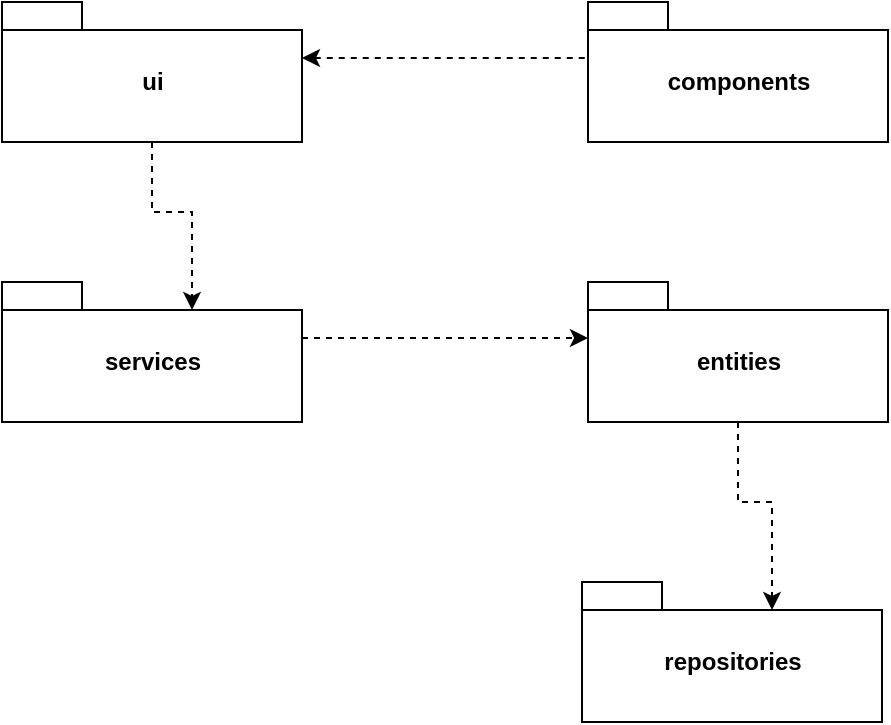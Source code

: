 <mxfile version="13.7.9" type="device"><diagram id="sJ0DLttMvb4TO0hkLlTb" name="Page-1"><mxGraphModel dx="1086" dy="806" grid="1" gridSize="10" guides="1" tooltips="1" connect="1" arrows="1" fold="1" page="1" pageScale="1" pageWidth="827" pageHeight="1169" math="0" shadow="0"><root><mxCell id="0"/><mxCell id="1" parent="0"/><mxCell id="DJFDQIU9Fr0P4l9Sinmo-13" style="edgeStyle=orthogonalEdgeStyle;rounded=0;orthogonalLoop=1;jettySize=auto;html=1;exitX=0;exitY=0;exitDx=150;exitDy=28;exitPerimeter=0;entryX=0;entryY=0;entryDx=0;entryDy=28;entryPerimeter=0;dashed=1;startArrow=classic;startFill=1;endArrow=none;endFill=0;" parent="1" source="DJFDQIU9Fr0P4l9Sinmo-1" target="DJFDQIU9Fr0P4l9Sinmo-2" edge="1"><mxGeometry relative="1" as="geometry"/></mxCell><mxCell id="8MCRm_aucj75Gjbt6AHx-4" style="edgeStyle=orthogonalEdgeStyle;rounded=0;orthogonalLoop=1;jettySize=auto;html=1;exitX=0.5;exitY=1;exitDx=0;exitDy=0;exitPerimeter=0;entryX=0;entryY=0;entryDx=95;entryDy=14;entryPerimeter=0;dashed=1;" parent="1" source="DJFDQIU9Fr0P4l9Sinmo-1" target="8MCRm_aucj75Gjbt6AHx-1" edge="1"><mxGeometry relative="1" as="geometry"/></mxCell><mxCell id="DJFDQIU9Fr0P4l9Sinmo-1" value="ui" style="shape=folder;fontStyle=1;spacingTop=10;tabWidth=40;tabHeight=14;tabPosition=left;html=1;" parent="1" vertex="1"><mxGeometry x="90" y="190" width="150" height="70" as="geometry"/></mxCell><mxCell id="DJFDQIU9Fr0P4l9Sinmo-2" value="components" style="shape=folder;fontStyle=1;spacingTop=10;tabWidth=40;tabHeight=14;tabPosition=left;html=1;" parent="1" vertex="1"><mxGeometry x="383" y="190" width="150" height="70" as="geometry"/></mxCell><mxCell id="8MCRm_aucj75Gjbt6AHx-8" style="edgeStyle=orthogonalEdgeStyle;rounded=0;orthogonalLoop=1;jettySize=auto;html=1;exitX=0;exitY=0;exitDx=150;exitDy=28;exitPerimeter=0;entryX=0;entryY=0;entryDx=0;entryDy=28;entryPerimeter=0;dashed=1;" parent="1" source="8MCRm_aucj75Gjbt6AHx-1" target="8MCRm_aucj75Gjbt6AHx-2" edge="1"><mxGeometry relative="1" as="geometry"/></mxCell><mxCell id="8MCRm_aucj75Gjbt6AHx-1" value="services" style="shape=folder;fontStyle=1;spacingTop=10;tabWidth=40;tabHeight=14;tabPosition=left;html=1;" parent="1" vertex="1"><mxGeometry x="90" y="330" width="150" height="70" as="geometry"/></mxCell><mxCell id="Ho5-g6KPKAA-g7_RNJ4Q-1" style="edgeStyle=orthogonalEdgeStyle;rounded=0;orthogonalLoop=1;jettySize=auto;html=1;exitX=0.5;exitY=1;exitDx=0;exitDy=0;exitPerimeter=0;entryX=0;entryY=0;entryDx=95;entryDy=14;entryPerimeter=0;dashed=1;" edge="1" parent="1" source="8MCRm_aucj75Gjbt6AHx-2" target="8MCRm_aucj75Gjbt6AHx-3"><mxGeometry relative="1" as="geometry"/></mxCell><mxCell id="8MCRm_aucj75Gjbt6AHx-2" value="entities" style="shape=folder;fontStyle=1;spacingTop=10;tabWidth=40;tabHeight=14;tabPosition=left;html=1;" parent="1" vertex="1"><mxGeometry x="383" y="330" width="150" height="70" as="geometry"/></mxCell><mxCell id="8MCRm_aucj75Gjbt6AHx-3" value="repositories" style="shape=folder;fontStyle=1;spacingTop=10;tabWidth=40;tabHeight=14;tabPosition=left;html=1;" parent="1" vertex="1"><mxGeometry x="380" y="480" width="150" height="70" as="geometry"/></mxCell></root></mxGraphModel></diagram></mxfile>